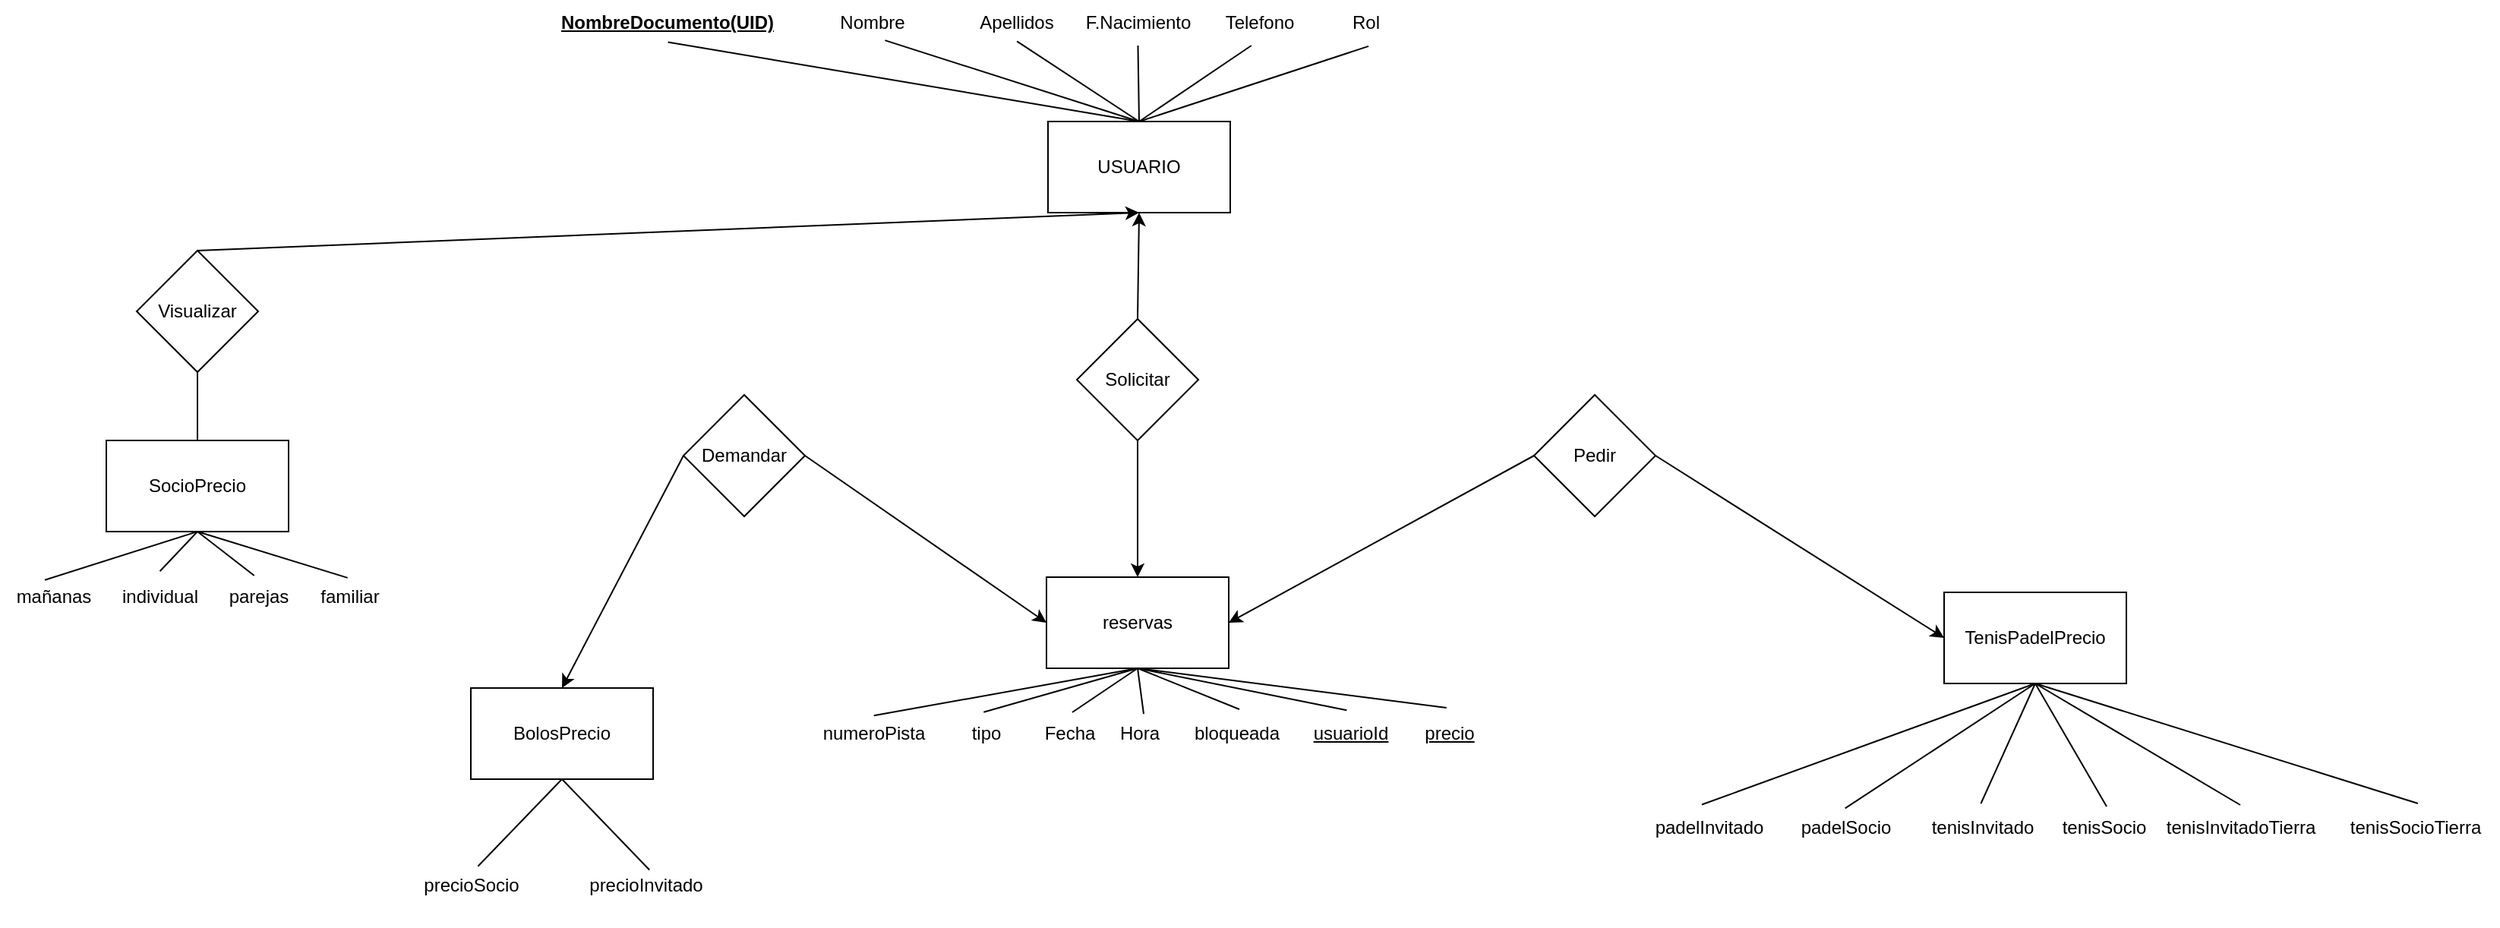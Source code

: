 <mxfile version="27.1.4">
  <diagram name="Página-1" id="Hfd2w8h4ahoQ420Il3-K">
    <mxGraphModel dx="2505" dy="874" grid="1" gridSize="10" guides="1" tooltips="1" connect="1" arrows="1" fold="1" page="1" pageScale="1" pageWidth="827" pageHeight="1169" math="0" shadow="0">
      <root>
        <mxCell id="0" />
        <mxCell id="1" parent="0" />
        <mxCell id="FNUw9Zn6n1CVeSU_xzTp-7" value="&lt;font style=&quot;vertical-align: inherit;&quot;&gt;&lt;font style=&quot;vertical-align: inherit;&quot;&gt;USUARIO&lt;/font&gt;&lt;/font&gt;" style="rounded=0;whiteSpace=wrap;html=1;" parent="1" vertex="1">
          <mxGeometry x="180" y="460" width="120" height="60" as="geometry" />
        </mxCell>
        <mxCell id="FNUw9Zn6n1CVeSU_xzTp-31" value="Solicitar" style="rhombus;whiteSpace=wrap;html=1;rounded=0;" parent="1" vertex="1">
          <mxGeometry x="199" y="590" width="80" height="80" as="geometry" />
        </mxCell>
        <mxCell id="FNUw9Zn6n1CVeSU_xzTp-33" value="" style="endArrow=none;html=1;rounded=0;exitX=0.5;exitY=0;exitDx=0;exitDy=0;entryX=0.624;entryY=0.886;entryDx=0;entryDy=0;entryPerimeter=0;" parent="1" source="FNUw9Zn6n1CVeSU_xzTp-7" target="FNUw9Zn6n1CVeSU_xzTp-40" edge="1">
          <mxGeometry width="50" height="50" relative="1" as="geometry">
            <mxPoint x="240" y="440" as="sourcePoint" />
            <mxPoint x="160" y="400" as="targetPoint" />
          </mxGeometry>
        </mxCell>
        <mxCell id="FNUw9Zn6n1CVeSU_xzTp-34" value="" style="endArrow=none;html=1;rounded=0;exitX=0.5;exitY=0;exitDx=0;exitDy=0;entryX=0.508;entryY=0.905;entryDx=0;entryDy=0;entryPerimeter=0;" parent="1" source="FNUw9Zn6n1CVeSU_xzTp-7" target="FNUw9Zn6n1CVeSU_xzTp-41" edge="1">
          <mxGeometry width="50" height="50" relative="1" as="geometry">
            <mxPoint x="330" y="390" as="sourcePoint" />
            <mxPoint x="240" y="400" as="targetPoint" />
          </mxGeometry>
        </mxCell>
        <mxCell id="FNUw9Zn6n1CVeSU_xzTp-36" value="" style="endArrow=none;html=1;rounded=0;entryX=0.5;entryY=0;entryDx=0;entryDy=0;exitX=0.505;exitY=0.924;exitDx=0;exitDy=0;exitPerimeter=0;" parent="1" source="FNUw9Zn6n1CVeSU_xzTp-38" target="FNUw9Zn6n1CVeSU_xzTp-7" edge="1">
          <mxGeometry width="50" height="50" relative="1" as="geometry">
            <mxPoint x="80" y="400" as="sourcePoint" />
            <mxPoint x="360" y="500" as="targetPoint" />
          </mxGeometry>
        </mxCell>
        <mxCell id="FNUw9Zn6n1CVeSU_xzTp-37" value="" style="endArrow=none;html=1;rounded=0;exitX=0.5;exitY=0;exitDx=0;exitDy=0;entryX=0.427;entryY=1;entryDx=0;entryDy=0;entryPerimeter=0;" parent="1" source="FNUw9Zn6n1CVeSU_xzTp-7" target="FNUw9Zn6n1CVeSU_xzTp-44" edge="1">
          <mxGeometry width="50" height="50" relative="1" as="geometry">
            <mxPoint x="350" y="460" as="sourcePoint" />
            <mxPoint x="400" y="400" as="targetPoint" />
          </mxGeometry>
        </mxCell>
        <mxCell id="FNUw9Zn6n1CVeSU_xzTp-38" value="NombreDocumento(UID)" style="text;html=1;align=center;verticalAlign=middle;resizable=0;points=[];autosize=1;fontStyle=5;rounded=0;" parent="1" vertex="1">
          <mxGeometry x="-151" y="380" width="160" height="30" as="geometry" />
        </mxCell>
        <mxCell id="FNUw9Zn6n1CVeSU_xzTp-40" value="Nombre" style="text;html=1;align=center;verticalAlign=middle;resizable=0;points=[];autosize=1;rounded=0;" parent="1" vertex="1">
          <mxGeometry x="29" y="380" width="70" height="30" as="geometry" />
        </mxCell>
        <mxCell id="FNUw9Zn6n1CVeSU_xzTp-41" value="Apellidos" style="text;html=1;align=center;verticalAlign=middle;resizable=0;points=[];autosize=1;rounded=0;" parent="1" vertex="1">
          <mxGeometry x="124" y="380" width="70" height="30" as="geometry" />
        </mxCell>
        <mxCell id="FNUw9Zn6n1CVeSU_xzTp-43" value="" style="endArrow=none;html=1;rounded=0;exitX=0.5;exitY=0;exitDx=0;exitDy=0;" parent="1" source="FNUw9Zn6n1CVeSU_xzTp-7" target="FNUw9Zn6n1CVeSU_xzTp-42" edge="1">
          <mxGeometry width="50" height="50" relative="1" as="geometry">
            <mxPoint x="240" y="460" as="sourcePoint" />
            <mxPoint x="320" y="400" as="targetPoint" />
          </mxGeometry>
        </mxCell>
        <mxCell id="FNUw9Zn6n1CVeSU_xzTp-42" value="F.Nacimiento" style="text;html=1;align=center;verticalAlign=middle;resizable=0;points=[];autosize=1;rounded=0;" parent="1" vertex="1">
          <mxGeometry x="194" y="380" width="90" height="30" as="geometry" />
        </mxCell>
        <mxCell id="FNUw9Zn6n1CVeSU_xzTp-44" value="Telefono" style="text;html=1;align=center;verticalAlign=middle;resizable=0;points=[];autosize=1;rounded=0;" parent="1" vertex="1">
          <mxGeometry x="284" y="380" width="70" height="30" as="geometry" />
        </mxCell>
        <mxCell id="FNUw9Zn6n1CVeSU_xzTp-47" value="Fecha" style="text;html=1;align=center;verticalAlign=middle;resizable=0;points=[];autosize=1;rounded=0;" parent="1" vertex="1">
          <mxGeometry x="164" y="848" width="60" height="30" as="geometry" />
        </mxCell>
        <mxCell id="FNUw9Zn6n1CVeSU_xzTp-48" value="Hora" style="text;html=1;align=center;verticalAlign=middle;resizable=0;points=[];autosize=1;rounded=0;" parent="1" vertex="1">
          <mxGeometry x="215" y="848" width="50" height="30" as="geometry" />
        </mxCell>
        <mxCell id="FNUw9Zn6n1CVeSU_xzTp-52" value="" style="endArrow=none;html=1;rounded=0;exitX=0.5;exitY=1;exitDx=0;exitDy=0;entryX=0.56;entryY=0.067;entryDx=0;entryDy=0;entryPerimeter=0;" parent="1" source="FNUw9Zn6n1CVeSU_xzTp-57" target="FNUw9Zn6n1CVeSU_xzTp-48" edge="1">
          <mxGeometry width="50" height="50" relative="1" as="geometry">
            <mxPoint x="310" y="690" as="sourcePoint" />
            <mxPoint x="360" y="640" as="targetPoint" />
          </mxGeometry>
        </mxCell>
        <mxCell id="FNUw9Zn6n1CVeSU_xzTp-53" value="" style="endArrow=none;html=1;rounded=0;exitX=0.533;exitY=0.033;exitDx=0;exitDy=0;exitPerimeter=0;entryX=0.5;entryY=1;entryDx=0;entryDy=0;" parent="1" source="FNUw9Zn6n1CVeSU_xzTp-47" target="FNUw9Zn6n1CVeSU_xzTp-57" edge="1">
          <mxGeometry width="50" height="50" relative="1" as="geometry">
            <mxPoint x="310" y="690" as="sourcePoint" />
            <mxPoint x="360" y="640" as="targetPoint" />
          </mxGeometry>
        </mxCell>
        <mxCell id="FNUw9Zn6n1CVeSU_xzTp-54" value="" style="endArrow=classic;html=1;rounded=0;entryX=0.5;entryY=1;entryDx=0;entryDy=0;exitX=0.5;exitY=0;exitDx=0;exitDy=0;" parent="1" source="FNUw9Zn6n1CVeSU_xzTp-31" target="FNUw9Zn6n1CVeSU_xzTp-7" edge="1">
          <mxGeometry width="50" height="50" relative="1" as="geometry">
            <mxPoint x="-40" y="870" as="sourcePoint" />
            <mxPoint x="10" y="820" as="targetPoint" />
          </mxGeometry>
        </mxCell>
        <mxCell id="FNUw9Zn6n1CVeSU_xzTp-56" value="" style="endArrow=classic;html=1;rounded=0;exitX=0.5;exitY=1;exitDx=0;exitDy=0;entryX=0.5;entryY=0;entryDx=0;entryDy=0;" parent="1" source="FNUw9Zn6n1CVeSU_xzTp-31" target="FNUw9Zn6n1CVeSU_xzTp-57" edge="1">
          <mxGeometry width="50" height="50" relative="1" as="geometry">
            <mxPoint x="310" y="690" as="sourcePoint" />
            <mxPoint x="100" y="720" as="targetPoint" />
          </mxGeometry>
        </mxCell>
        <mxCell id="FNUw9Zn6n1CVeSU_xzTp-57" value="&lt;font style=&quot;vertical-align: inherit;&quot;&gt;&lt;font style=&quot;vertical-align: inherit;&quot;&gt;reservas&lt;/font&gt;&lt;/font&gt;" style="rounded=0;whiteSpace=wrap;html=1;" parent="1" vertex="1">
          <mxGeometry x="179" y="760" width="120" height="60" as="geometry" />
        </mxCell>
        <mxCell id="FNUw9Zn6n1CVeSU_xzTp-58" value="&lt;font style=&quot;vertical-align: inherit;&quot;&gt;&lt;font style=&quot;vertical-align: inherit;&quot;&gt;numeroPista&lt;/font&gt;&lt;/font&gt;" style="text;html=1;align=center;verticalAlign=middle;resizable=0;points=[];autosize=1;fontStyle=0;rounded=0;" parent="1" vertex="1">
          <mxGeometry x="20" y="848" width="90" height="30" as="geometry" />
        </mxCell>
        <mxCell id="FNUw9Zn6n1CVeSU_xzTp-60" value="" style="endArrow=none;html=1;rounded=0;entryX=0.5;entryY=1;entryDx=0;entryDy=0;exitX=0.504;exitY=0.105;exitDx=0;exitDy=0;exitPerimeter=0;" parent="1" source="FNUw9Zn6n1CVeSU_xzTp-58" target="FNUw9Zn6n1CVeSU_xzTp-57" edge="1">
          <mxGeometry width="50" height="50" relative="1" as="geometry">
            <mxPoint x="-20" y="980" as="sourcePoint" />
            <mxPoint x="30" y="930" as="targetPoint" />
          </mxGeometry>
        </mxCell>
        <mxCell id="FNUw9Zn6n1CVeSU_xzTp-71" value="tipo" style="text;html=1;align=center;verticalAlign=middle;resizable=0;points=[];autosize=1;rounded=0;" parent="1" vertex="1">
          <mxGeometry x="119" y="848" width="40" height="30" as="geometry" />
        </mxCell>
        <mxCell id="FNUw9Zn6n1CVeSU_xzTp-74" value="" style="endArrow=none;html=1;rounded=0;exitX=0.466;exitY=0.029;exitDx=0;exitDy=0;exitPerimeter=0;entryX=0.5;entryY=1;entryDx=0;entryDy=0;" parent="1" source="FNUw9Zn6n1CVeSU_xzTp-71" target="FNUw9Zn6n1CVeSU_xzTp-57" edge="1">
          <mxGeometry width="50" height="50" relative="1" as="geometry">
            <mxPoint x="310" y="690" as="sourcePoint" />
            <mxPoint x="309" y="840" as="targetPoint" />
          </mxGeometry>
        </mxCell>
        <mxCell id="OZJLUpKvxkMbzZHWttrx-1" value="Rol" style="text;html=1;align=center;verticalAlign=middle;resizable=0;points=[];autosize=1;strokeColor=none;fillColor=none;" parent="1" vertex="1">
          <mxGeometry x="369" y="380" width="40" height="30" as="geometry" />
        </mxCell>
        <mxCell id="OZJLUpKvxkMbzZHWttrx-2" value="" style="endArrow=none;html=1;rounded=0;entryX=0.551;entryY=1.015;entryDx=0;entryDy=0;entryPerimeter=0;exitX=0.5;exitY=0;exitDx=0;exitDy=0;" parent="1" source="FNUw9Zn6n1CVeSU_xzTp-7" target="OZJLUpKvxkMbzZHWttrx-1" edge="1">
          <mxGeometry width="50" height="50" relative="1" as="geometry">
            <mxPoint x="390" y="490" as="sourcePoint" />
            <mxPoint x="440" y="440" as="targetPoint" />
          </mxGeometry>
        </mxCell>
        <mxCell id="73Ku9VqbGi4arKU_VAXJ-1" value="TenisPadelPrecio" style="rounded=0;whiteSpace=wrap;html=1;" parent="1" vertex="1">
          <mxGeometry x="770" y="770" width="120" height="60" as="geometry" />
        </mxCell>
        <mxCell id="73Ku9VqbGi4arKU_VAXJ-3" value="&lt;div&gt;padelInvitado&lt;/div&gt;" style="text;html=1;align=center;verticalAlign=middle;resizable=0;points=[];autosize=1;strokeColor=none;fillColor=none;" parent="1" vertex="1">
          <mxGeometry x="570" y="910" width="90" height="30" as="geometry" />
        </mxCell>
        <mxCell id="73Ku9VqbGi4arKU_VAXJ-4" value="tenisInvitado" style="text;html=1;align=center;verticalAlign=middle;resizable=0;points=[];autosize=1;strokeColor=none;fillColor=none;" parent="1" vertex="1">
          <mxGeometry x="750" y="910" width="90" height="30" as="geometry" />
        </mxCell>
        <mxCell id="73Ku9VqbGi4arKU_VAXJ-5" value="&lt;div&gt;padelSocio&lt;/div&gt;" style="text;html=1;align=center;verticalAlign=middle;resizable=0;points=[];autosize=1;strokeColor=none;fillColor=none;" parent="1" vertex="1">
          <mxGeometry x="665" y="910" width="80" height="30" as="geometry" />
        </mxCell>
        <mxCell id="73Ku9VqbGi4arKU_VAXJ-8" value="" style="endArrow=none;html=1;rounded=0;entryX=0.5;entryY=1;entryDx=0;entryDy=0;exitX=0.45;exitY=-0.008;exitDx=0;exitDy=0;exitPerimeter=0;" parent="1" source="73Ku9VqbGi4arKU_VAXJ-3" target="73Ku9VqbGi4arKU_VAXJ-1" edge="1">
          <mxGeometry width="50" height="50" relative="1" as="geometry">
            <mxPoint x="460" y="750" as="sourcePoint" />
            <mxPoint x="510" y="700" as="targetPoint" />
          </mxGeometry>
        </mxCell>
        <mxCell id="73Ku9VqbGi4arKU_VAXJ-9" value="" style="endArrow=none;html=1;rounded=0;entryX=0.5;entryY=1;entryDx=0;entryDy=0;exitX=0.498;exitY=0.073;exitDx=0;exitDy=0;exitPerimeter=0;" parent="1" source="73Ku9VqbGi4arKU_VAXJ-5" target="73Ku9VqbGi4arKU_VAXJ-1" edge="1">
          <mxGeometry width="50" height="50" relative="1" as="geometry">
            <mxPoint x="460" y="750" as="sourcePoint" />
            <mxPoint x="510" y="700" as="targetPoint" />
          </mxGeometry>
        </mxCell>
        <mxCell id="73Ku9VqbGi4arKU_VAXJ-10" value="" style="endArrow=none;html=1;rounded=0;entryX=0.491;entryY=-0.029;entryDx=0;entryDy=0;entryPerimeter=0;exitX=0.5;exitY=1;exitDx=0;exitDy=0;" parent="1" source="73Ku9VqbGi4arKU_VAXJ-1" target="73Ku9VqbGi4arKU_VAXJ-4" edge="1">
          <mxGeometry width="50" height="50" relative="1" as="geometry">
            <mxPoint x="460" y="750" as="sourcePoint" />
            <mxPoint x="510" y="700" as="targetPoint" />
          </mxGeometry>
        </mxCell>
        <mxCell id="73Ku9VqbGi4arKU_VAXJ-11" value="BolosPrecio" style="rounded=0;whiteSpace=wrap;html=1;" parent="1" vertex="1">
          <mxGeometry x="-200" y="833" width="120" height="60" as="geometry" />
        </mxCell>
        <mxCell id="73Ku9VqbGi4arKU_VAXJ-14" value="precioInvitado&lt;div&gt;&lt;br&gt;&lt;/div&gt;" style="text;html=1;align=center;verticalAlign=middle;resizable=0;points=[];autosize=1;strokeColor=none;fillColor=none;" parent="1" vertex="1">
          <mxGeometry x="-135" y="950" width="100" height="40" as="geometry" />
        </mxCell>
        <mxCell id="73Ku9VqbGi4arKU_VAXJ-15" value="precioSocio&lt;div&gt;&lt;br&gt;&lt;/div&gt;" style="text;html=1;align=center;verticalAlign=middle;resizable=0;points=[];autosize=1;strokeColor=none;fillColor=none;" parent="1" vertex="1">
          <mxGeometry x="-245" y="950" width="90" height="40" as="geometry" />
        </mxCell>
        <mxCell id="73Ku9VqbGi4arKU_VAXJ-16" value="" style="endArrow=none;html=1;rounded=0;exitX=0.5;exitY=1;exitDx=0;exitDy=0;entryX=0.526;entryY=0.068;entryDx=0;entryDy=0;entryPerimeter=0;" parent="1" source="73Ku9VqbGi4arKU_VAXJ-11" target="73Ku9VqbGi4arKU_VAXJ-14" edge="1">
          <mxGeometry width="50" height="50" relative="1" as="geometry">
            <mxPoint x="130" y="740" as="sourcePoint" />
            <mxPoint x="180" y="690" as="targetPoint" />
          </mxGeometry>
        </mxCell>
        <mxCell id="73Ku9VqbGi4arKU_VAXJ-17" value="" style="endArrow=none;html=1;rounded=0;exitX=0.5;exitY=1;exitDx=0;exitDy=0;entryX=0.552;entryY=0.009;entryDx=0;entryDy=0;entryPerimeter=0;" parent="1" source="73Ku9VqbGi4arKU_VAXJ-11" target="73Ku9VqbGi4arKU_VAXJ-15" edge="1">
          <mxGeometry width="50" height="50" relative="1" as="geometry">
            <mxPoint x="130" y="740" as="sourcePoint" />
            <mxPoint x="180" y="690" as="targetPoint" />
          </mxGeometry>
        </mxCell>
        <mxCell id="73Ku9VqbGi4arKU_VAXJ-18" value="" style="endArrow=none;html=1;rounded=0;entryX=0.5;entryY=1;entryDx=0;entryDy=0;exitX=0.525;exitY=0.033;exitDx=0;exitDy=0;exitPerimeter=0;" parent="1" source="73Ku9VqbGi4arKU_VAXJ-19" target="73Ku9VqbGi4arKU_VAXJ-1" edge="1">
          <mxGeometry width="50" height="50" relative="1" as="geometry">
            <mxPoint x="930" y="840" as="sourcePoint" />
            <mxPoint x="430" y="790" as="targetPoint" />
          </mxGeometry>
        </mxCell>
        <mxCell id="73Ku9VqbGi4arKU_VAXJ-19" value="tenisSocio" style="text;html=1;align=center;verticalAlign=middle;resizable=0;points=[];autosize=1;strokeColor=none;fillColor=none;" parent="1" vertex="1">
          <mxGeometry x="835" y="910" width="80" height="30" as="geometry" />
        </mxCell>
        <mxCell id="73Ku9VqbGi4arKU_VAXJ-20" value="tenisInvitadoTierra" style="text;html=1;align=center;verticalAlign=middle;resizable=0;points=[];autosize=1;strokeColor=none;fillColor=none;" parent="1" vertex="1">
          <mxGeometry x="905" y="910" width="120" height="30" as="geometry" />
        </mxCell>
        <mxCell id="73Ku9VqbGi4arKU_VAXJ-21" value="tenisSocioTierra" style="text;html=1;align=center;verticalAlign=middle;resizable=0;points=[];autosize=1;strokeColor=none;fillColor=none;" parent="1" vertex="1">
          <mxGeometry x="1025" y="910" width="110" height="30" as="geometry" />
        </mxCell>
        <mxCell id="73Ku9VqbGi4arKU_VAXJ-22" value="" style="endArrow=none;html=1;rounded=0;exitX=0.5;exitY=0;exitDx=0;exitDy=0;exitPerimeter=0;entryX=0.5;entryY=1;entryDx=0;entryDy=0;" parent="1" source="73Ku9VqbGi4arKU_VAXJ-20" target="73Ku9VqbGi4arKU_VAXJ-1" edge="1">
          <mxGeometry width="50" height="50" relative="1" as="geometry">
            <mxPoint x="380" y="840" as="sourcePoint" />
            <mxPoint x="430" y="790" as="targetPoint" />
          </mxGeometry>
        </mxCell>
        <mxCell id="73Ku9VqbGi4arKU_VAXJ-23" value="" style="endArrow=none;html=1;rounded=0;entryX=0.518;entryY=-0.033;entryDx=0;entryDy=0;entryPerimeter=0;exitX=0.5;exitY=1;exitDx=0;exitDy=0;" parent="1" source="73Ku9VqbGi4arKU_VAXJ-1" target="73Ku9VqbGi4arKU_VAXJ-21" edge="1">
          <mxGeometry width="50" height="50" relative="1" as="geometry">
            <mxPoint x="980" y="770" as="sourcePoint" />
            <mxPoint x="430" y="790" as="targetPoint" />
          </mxGeometry>
        </mxCell>
        <mxCell id="eOvpLGM8lE22hyvYO9e5-4" value="&lt;font style=&quot;vertical-align: inherit;&quot;&gt;&lt;font style=&quot;vertical-align: inherit;&quot;&gt;bloqueada&lt;/font&gt;&lt;/font&gt;" style="text;html=1;align=center;verticalAlign=middle;resizable=0;points=[];autosize=1;strokeColor=none;fillColor=none;" vertex="1" parent="1">
          <mxGeometry x="264" y="848" width="80" height="30" as="geometry" />
        </mxCell>
        <mxCell id="eOvpLGM8lE22hyvYO9e5-5" value="" style="endArrow=none;html=1;rounded=0;exitX=0.5;exitY=1;exitDx=0;exitDy=0;entryX=0.525;entryY=-0.033;entryDx=0;entryDy=0;entryPerimeter=0;" edge="1" parent="1" source="FNUw9Zn6n1CVeSU_xzTp-57" target="eOvpLGM8lE22hyvYO9e5-4">
          <mxGeometry width="50" height="50" relative="1" as="geometry">
            <mxPoint x="290" y="700" as="sourcePoint" />
            <mxPoint x="340" y="650" as="targetPoint" />
          </mxGeometry>
        </mxCell>
        <mxCell id="eOvpLGM8lE22hyvYO9e5-6" value="Visualizar" style="rhombus;whiteSpace=wrap;html=1;" vertex="1" parent="1">
          <mxGeometry x="-420" y="545" width="80" height="80" as="geometry" />
        </mxCell>
        <mxCell id="eOvpLGM8lE22hyvYO9e5-7" value="" style="endArrow=classic;html=1;rounded=0;entryX=0.5;entryY=1;entryDx=0;entryDy=0;exitX=0.5;exitY=0;exitDx=0;exitDy=0;" edge="1" parent="1" source="eOvpLGM8lE22hyvYO9e5-6" target="FNUw9Zn6n1CVeSU_xzTp-7">
          <mxGeometry width="50" height="50" relative="1" as="geometry">
            <mxPoint x="60" y="640" as="sourcePoint" />
            <mxPoint x="61" y="570" as="targetPoint" />
          </mxGeometry>
        </mxCell>
        <mxCell id="eOvpLGM8lE22hyvYO9e5-8" value="SocioPrecio" style="rounded=0;whiteSpace=wrap;html=1;" vertex="1" parent="1">
          <mxGeometry x="-440" y="670" width="120" height="60" as="geometry" />
        </mxCell>
        <mxCell id="eOvpLGM8lE22hyvYO9e5-10" value="mañanas" style="text;html=1;align=center;verticalAlign=middle;resizable=0;points=[];autosize=1;strokeColor=none;fillColor=none;" vertex="1" parent="1">
          <mxGeometry x="-510" y="758" width="70" height="30" as="geometry" />
        </mxCell>
        <mxCell id="eOvpLGM8lE22hyvYO9e5-11" value="individual" style="text;html=1;align=center;verticalAlign=middle;resizable=0;points=[];autosize=1;strokeColor=none;fillColor=none;" vertex="1" parent="1">
          <mxGeometry x="-440" y="758" width="70" height="30" as="geometry" />
        </mxCell>
        <mxCell id="eOvpLGM8lE22hyvYO9e5-12" value="parejas" style="text;html=1;align=center;verticalAlign=middle;resizable=0;points=[];autosize=1;strokeColor=none;fillColor=none;" vertex="1" parent="1">
          <mxGeometry x="-370" y="758" width="60" height="30" as="geometry" />
        </mxCell>
        <mxCell id="eOvpLGM8lE22hyvYO9e5-13" value="" style="endArrow=none;html=1;rounded=0;exitX=0.5;exitY=1;exitDx=0;exitDy=0;entryX=0.5;entryY=0;entryDx=0;entryDy=0;" edge="1" parent="1" source="eOvpLGM8lE22hyvYO9e5-6" target="eOvpLGM8lE22hyvYO9e5-8">
          <mxGeometry width="50" height="50" relative="1" as="geometry">
            <mxPoint x="170" y="650" as="sourcePoint" />
            <mxPoint x="220" y="600" as="targetPoint" />
          </mxGeometry>
        </mxCell>
        <mxCell id="eOvpLGM8lE22hyvYO9e5-14" value="" style="endArrow=none;html=1;rounded=0;exitX=0.422;exitY=0.129;exitDx=0;exitDy=0;exitPerimeter=0;entryX=0.5;entryY=1;entryDx=0;entryDy=0;" edge="1" parent="1" source="eOvpLGM8lE22hyvYO9e5-10" target="eOvpLGM8lE22hyvYO9e5-8">
          <mxGeometry width="50" height="50" relative="1" as="geometry">
            <mxPoint x="170" y="650" as="sourcePoint" />
            <mxPoint x="220" y="600" as="targetPoint" />
          </mxGeometry>
        </mxCell>
        <mxCell id="eOvpLGM8lE22hyvYO9e5-15" value="" style="endArrow=none;html=1;rounded=0;exitX=0.504;exitY=-0.062;exitDx=0;exitDy=0;exitPerimeter=0;entryX=0.5;entryY=1;entryDx=0;entryDy=0;" edge="1" parent="1" source="eOvpLGM8lE22hyvYO9e5-11" target="eOvpLGM8lE22hyvYO9e5-8">
          <mxGeometry width="50" height="50" relative="1" as="geometry">
            <mxPoint x="170" y="650" as="sourcePoint" />
            <mxPoint x="220" y="600" as="targetPoint" />
          </mxGeometry>
        </mxCell>
        <mxCell id="eOvpLGM8lE22hyvYO9e5-16" value="" style="endArrow=none;html=1;rounded=0;exitX=0.457;exitY=0.033;exitDx=0;exitDy=0;exitPerimeter=0;entryX=0.5;entryY=1;entryDx=0;entryDy=0;" edge="1" parent="1" source="eOvpLGM8lE22hyvYO9e5-12" target="eOvpLGM8lE22hyvYO9e5-8">
          <mxGeometry width="50" height="50" relative="1" as="geometry">
            <mxPoint x="60" y="620" as="sourcePoint" />
            <mxPoint x="110" y="570" as="targetPoint" />
          </mxGeometry>
        </mxCell>
        <mxCell id="eOvpLGM8lE22hyvYO9e5-17" value="familiar" style="text;html=1;align=center;verticalAlign=middle;resizable=0;points=[];autosize=1;strokeColor=none;fillColor=none;" vertex="1" parent="1">
          <mxGeometry x="-310" y="758" width="60" height="30" as="geometry" />
        </mxCell>
        <mxCell id="eOvpLGM8lE22hyvYO9e5-18" value="" style="endArrow=none;html=1;rounded=0;exitX=0.481;exitY=0.081;exitDx=0;exitDy=0;exitPerimeter=0;entryX=0.5;entryY=1;entryDx=0;entryDy=0;" edge="1" parent="1" source="eOvpLGM8lE22hyvYO9e5-17" target="eOvpLGM8lE22hyvYO9e5-8">
          <mxGeometry width="50" height="50" relative="1" as="geometry">
            <mxPoint x="60" y="620" as="sourcePoint" />
            <mxPoint x="110" y="570" as="targetPoint" />
          </mxGeometry>
        </mxCell>
        <mxCell id="eOvpLGM8lE22hyvYO9e5-19" value="precio" style="text;html=1;align=center;verticalAlign=middle;resizable=0;points=[];autosize=1;strokeColor=none;fillColor=none;fontStyle=4" vertex="1" parent="1">
          <mxGeometry x="414" y="848" width="60" height="30" as="geometry" />
        </mxCell>
        <mxCell id="eOvpLGM8lE22hyvYO9e5-20" value="&lt;u&gt;usuarioId&lt;/u&gt;" style="text;html=1;align=center;verticalAlign=middle;resizable=0;points=[];autosize=1;strokeColor=none;fillColor=none;" vertex="1" parent="1">
          <mxGeometry x="344" y="848" width="70" height="30" as="geometry" />
        </mxCell>
        <mxCell id="eOvpLGM8lE22hyvYO9e5-21" value="" style="endArrow=none;html=1;rounded=0;exitX=0.467;exitY=-0.014;exitDx=0;exitDy=0;exitPerimeter=0;entryX=0.5;entryY=1;entryDx=0;entryDy=0;" edge="1" parent="1" source="eOvpLGM8lE22hyvYO9e5-20" target="FNUw9Zn6n1CVeSU_xzTp-57">
          <mxGeometry width="50" height="50" relative="1" as="geometry">
            <mxPoint x="60" y="620" as="sourcePoint" />
            <mxPoint x="110" y="570" as="targetPoint" />
          </mxGeometry>
        </mxCell>
        <mxCell id="eOvpLGM8lE22hyvYO9e5-22" value="Pedir" style="rhombus;whiteSpace=wrap;html=1;" vertex="1" parent="1">
          <mxGeometry x="500" y="640" width="80" height="80" as="geometry" />
        </mxCell>
        <mxCell id="eOvpLGM8lE22hyvYO9e5-23" value="" style="endArrow=classic;html=1;rounded=0;exitX=1;exitY=0.5;exitDx=0;exitDy=0;entryX=0;entryY=0.5;entryDx=0;entryDy=0;" edge="1" parent="1" source="eOvpLGM8lE22hyvYO9e5-22" target="73Ku9VqbGi4arKU_VAXJ-1">
          <mxGeometry width="50" height="50" relative="1" as="geometry">
            <mxPoint x="640" y="690" as="sourcePoint" />
            <mxPoint x="640" y="780" as="targetPoint" />
          </mxGeometry>
        </mxCell>
        <mxCell id="eOvpLGM8lE22hyvYO9e5-24" value="" style="endArrow=classic;html=1;rounded=0;entryX=1;entryY=0.5;entryDx=0;entryDy=0;exitX=0;exitY=0.5;exitDx=0;exitDy=0;" edge="1" parent="1" source="eOvpLGM8lE22hyvYO9e5-22" target="FNUw9Zn6n1CVeSU_xzTp-57">
          <mxGeometry width="50" height="50" relative="1" as="geometry">
            <mxPoint x="210" y="770" as="sourcePoint" />
            <mxPoint x="260" y="720" as="targetPoint" />
          </mxGeometry>
        </mxCell>
        <mxCell id="eOvpLGM8lE22hyvYO9e5-25" value="" style="endArrow=none;html=1;rounded=0;exitX=0.473;exitY=-0.067;exitDx=0;exitDy=0;exitPerimeter=0;entryX=0.5;entryY=1;entryDx=0;entryDy=0;fontStyle=4" edge="1" parent="1" source="eOvpLGM8lE22hyvYO9e5-19" target="FNUw9Zn6n1CVeSU_xzTp-57">
          <mxGeometry width="50" height="50" relative="1" as="geometry">
            <mxPoint x="210" y="770" as="sourcePoint" />
            <mxPoint x="260" y="720" as="targetPoint" />
          </mxGeometry>
        </mxCell>
        <mxCell id="eOvpLGM8lE22hyvYO9e5-26" value="Demandar" style="rhombus;whiteSpace=wrap;html=1;" vertex="1" parent="1">
          <mxGeometry x="-60" y="640" width="80" height="80" as="geometry" />
        </mxCell>
        <mxCell id="eOvpLGM8lE22hyvYO9e5-27" value="" style="endArrow=classic;html=1;rounded=0;entryX=0;entryY=0.5;entryDx=0;entryDy=0;exitX=1;exitY=0.5;exitDx=0;exitDy=0;" edge="1" parent="1" source="eOvpLGM8lE22hyvYO9e5-26" target="FNUw9Zn6n1CVeSU_xzTp-57">
          <mxGeometry width="50" height="50" relative="1" as="geometry">
            <mxPoint x="210" y="770" as="sourcePoint" />
            <mxPoint x="260" y="720" as="targetPoint" />
          </mxGeometry>
        </mxCell>
        <mxCell id="eOvpLGM8lE22hyvYO9e5-28" value="" style="endArrow=classic;html=1;rounded=0;exitX=0;exitY=0.5;exitDx=0;exitDy=0;entryX=0.5;entryY=0;entryDx=0;entryDy=0;" edge="1" parent="1" source="eOvpLGM8lE22hyvYO9e5-26" target="73Ku9VqbGi4arKU_VAXJ-11">
          <mxGeometry width="50" height="50" relative="1" as="geometry">
            <mxPoint x="210" y="770" as="sourcePoint" />
            <mxPoint x="260" y="720" as="targetPoint" />
          </mxGeometry>
        </mxCell>
      </root>
    </mxGraphModel>
  </diagram>
</mxfile>
